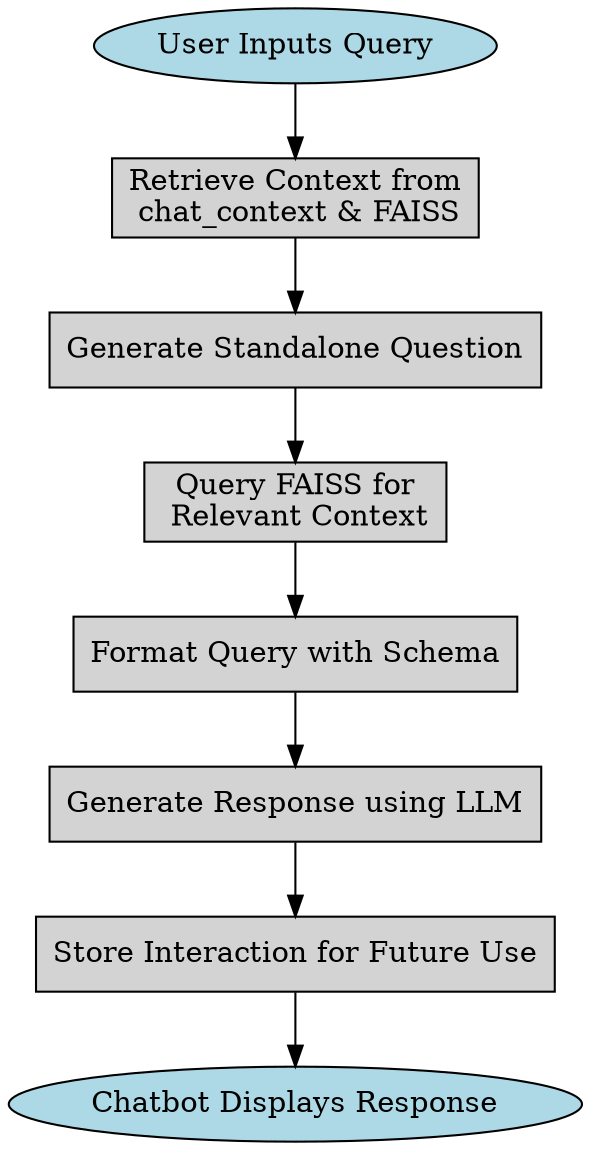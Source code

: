 digraph {
	Start [label="User Inputs Query" fillcolor=lightblue shape=ellipse style=filled]
	RetrieveContext [label="Retrieve Context from
 chat_context & FAISS" fillcolor=lightgray shape=box style=filled]
	StandaloneQuestion [label="Generate Standalone Question" fillcolor=lightgray shape=box style=filled]
	QueryFAISS [label="Query FAISS for
 Relevant Context" fillcolor=lightgray shape=box style=filled]
	FormatPrompt [label="Format Query with Schema" fillcolor=lightgray shape=box style=filled]
	LLMResponse [label="Generate Response using LLM" fillcolor=lightgray shape=box style=filled]
	StoreMemory [label="Store Interaction for Future Use" fillcolor=lightgray shape=box style=filled]
	End [label="Chatbot Displays Response" fillcolor=lightblue shape=ellipse style=filled]
	Start -> RetrieveContext
	RetrieveContext -> StandaloneQuestion
	StandaloneQuestion -> QueryFAISS
	QueryFAISS -> FormatPrompt
	FormatPrompt -> LLMResponse
	LLMResponse -> StoreMemory
	StoreMemory -> End
}